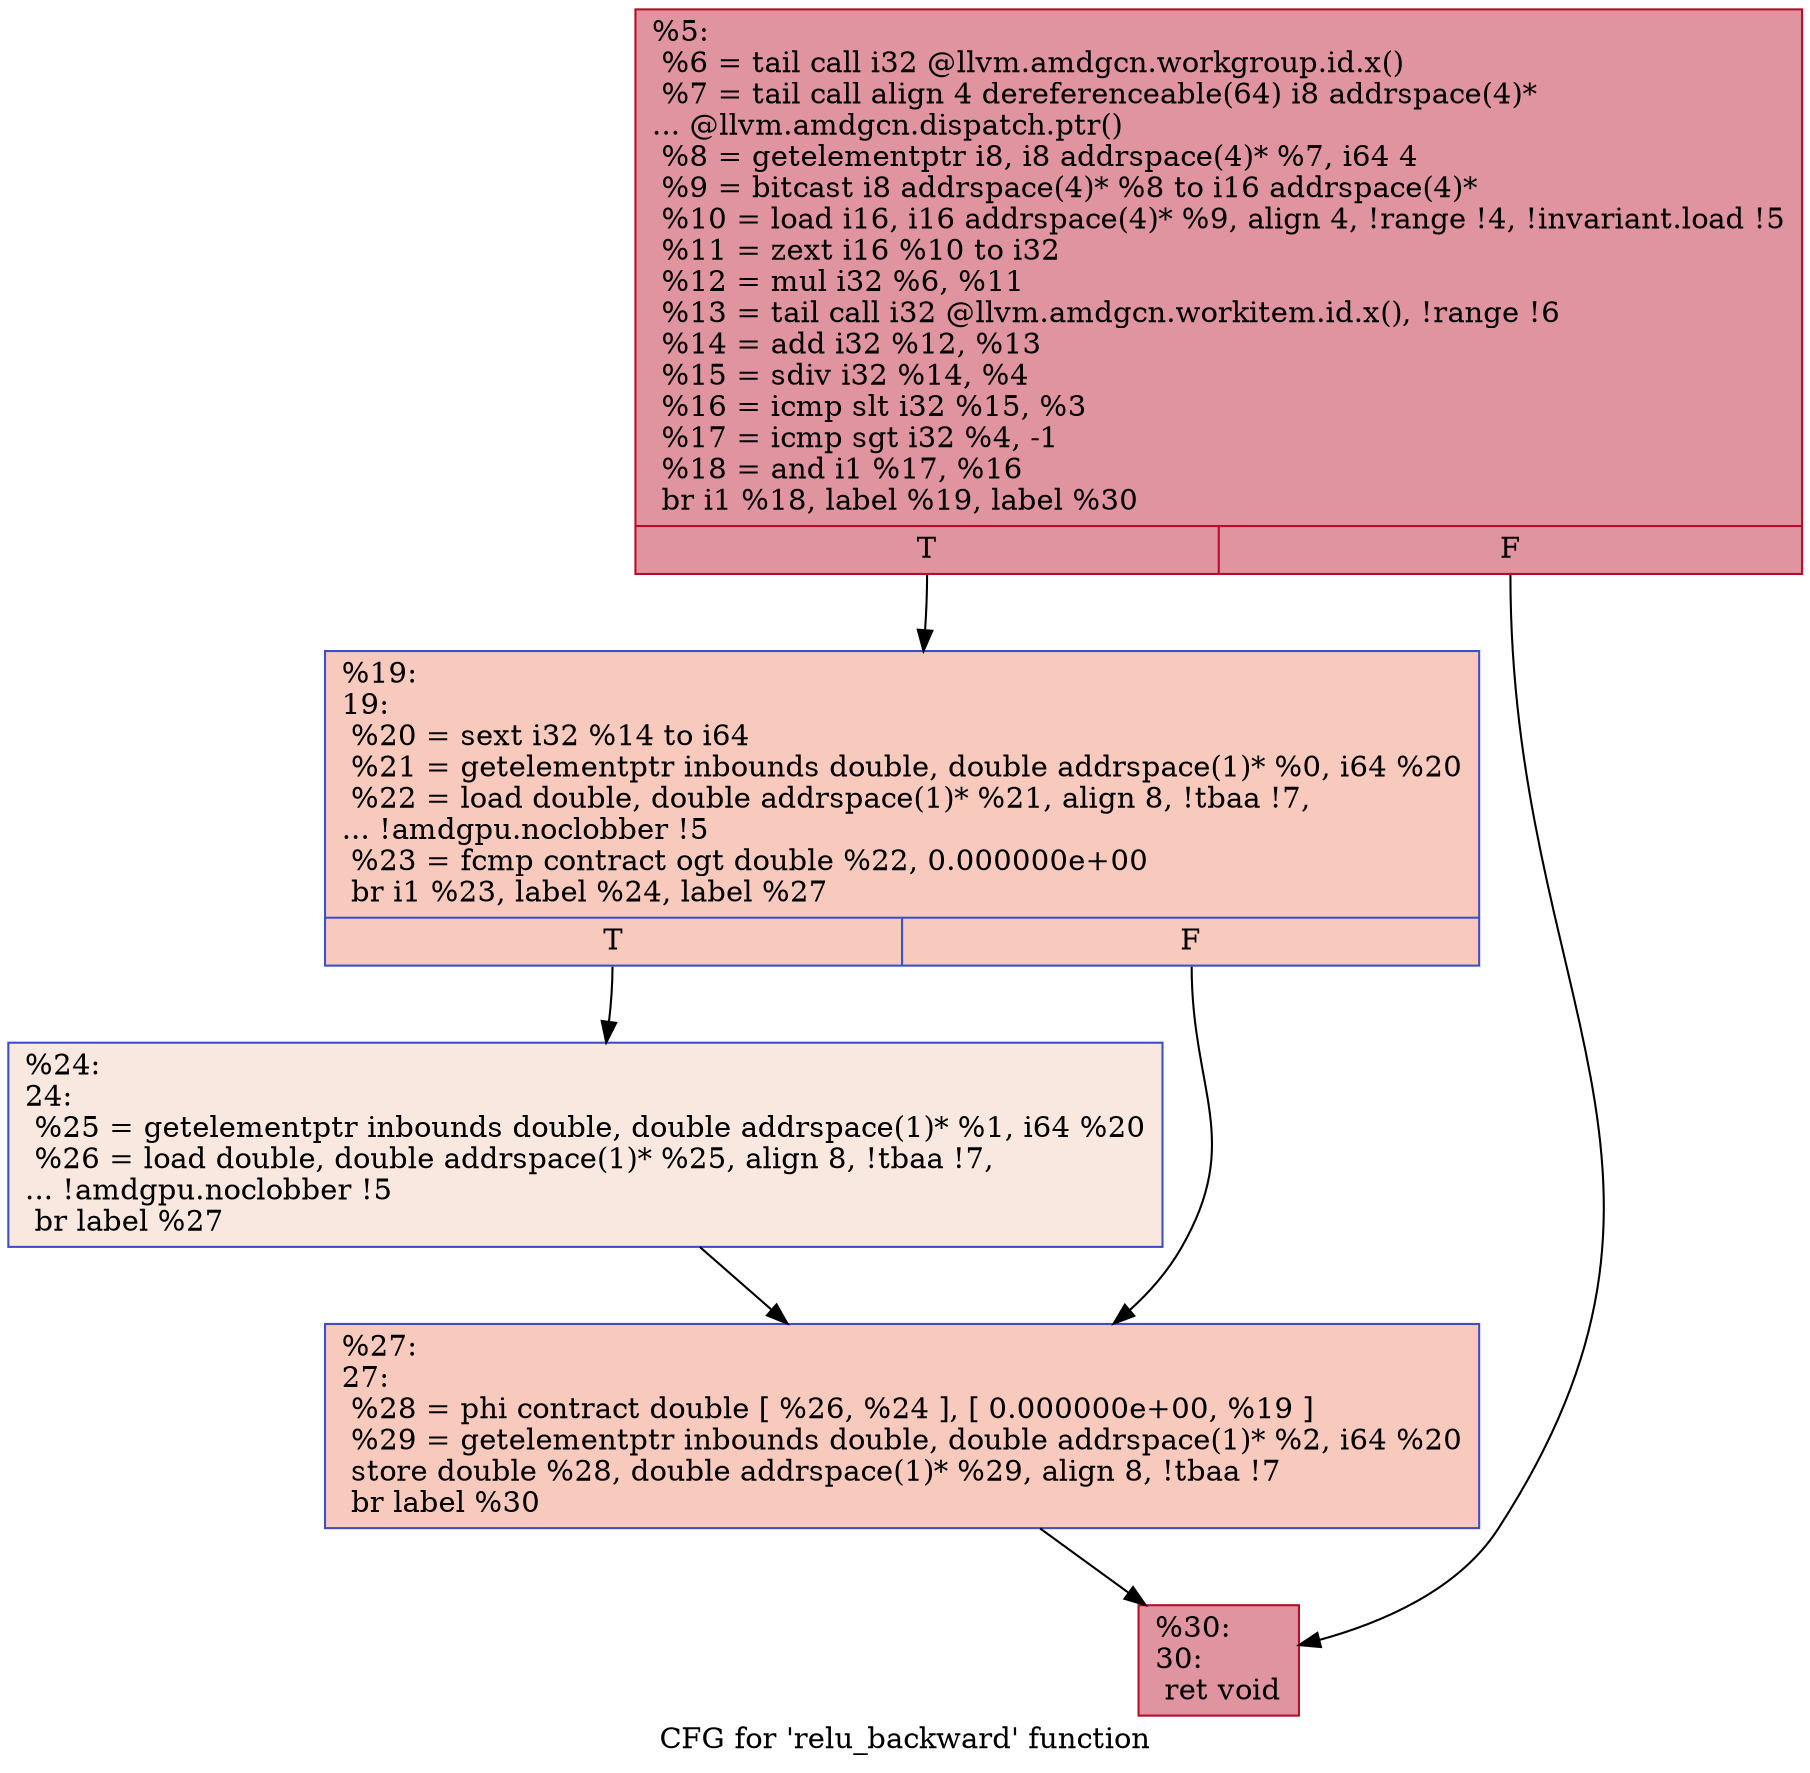 digraph "CFG for 'relu_backward' function" {
	label="CFG for 'relu_backward' function";

	Node0x49c8290 [shape=record,color="#b70d28ff", style=filled, fillcolor="#b70d2870",label="{%5:\l  %6 = tail call i32 @llvm.amdgcn.workgroup.id.x()\l  %7 = tail call align 4 dereferenceable(64) i8 addrspace(4)*\l... @llvm.amdgcn.dispatch.ptr()\l  %8 = getelementptr i8, i8 addrspace(4)* %7, i64 4\l  %9 = bitcast i8 addrspace(4)* %8 to i16 addrspace(4)*\l  %10 = load i16, i16 addrspace(4)* %9, align 4, !range !4, !invariant.load !5\l  %11 = zext i16 %10 to i32\l  %12 = mul i32 %6, %11\l  %13 = tail call i32 @llvm.amdgcn.workitem.id.x(), !range !6\l  %14 = add i32 %12, %13\l  %15 = sdiv i32 %14, %4\l  %16 = icmp slt i32 %15, %3\l  %17 = icmp sgt i32 %4, -1\l  %18 = and i1 %17, %16\l  br i1 %18, label %19, label %30\l|{<s0>T|<s1>F}}"];
	Node0x49c8290:s0 -> Node0x49ca3c0;
	Node0x49c8290:s1 -> Node0x49ca450;
	Node0x49ca3c0 [shape=record,color="#3d50c3ff", style=filled, fillcolor="#ef886b70",label="{%19:\l19:                                               \l  %20 = sext i32 %14 to i64\l  %21 = getelementptr inbounds double, double addrspace(1)* %0, i64 %20\l  %22 = load double, double addrspace(1)* %21, align 8, !tbaa !7,\l... !amdgpu.noclobber !5\l  %23 = fcmp contract ogt double %22, 0.000000e+00\l  br i1 %23, label %24, label %27\l|{<s0>T|<s1>F}}"];
	Node0x49ca3c0:s0 -> Node0x49cb9b0;
	Node0x49ca3c0:s1 -> Node0x49cba40;
	Node0x49cb9b0 [shape=record,color="#3d50c3ff", style=filled, fillcolor="#f1ccb870",label="{%24:\l24:                                               \l  %25 = getelementptr inbounds double, double addrspace(1)* %1, i64 %20\l  %26 = load double, double addrspace(1)* %25, align 8, !tbaa !7,\l... !amdgpu.noclobber !5\l  br label %27\l}"];
	Node0x49cb9b0 -> Node0x49cba40;
	Node0x49cba40 [shape=record,color="#3d50c3ff", style=filled, fillcolor="#ef886b70",label="{%27:\l27:                                               \l  %28 = phi contract double [ %26, %24 ], [ 0.000000e+00, %19 ]\l  %29 = getelementptr inbounds double, double addrspace(1)* %2, i64 %20\l  store double %28, double addrspace(1)* %29, align 8, !tbaa !7\l  br label %30\l}"];
	Node0x49cba40 -> Node0x49ca450;
	Node0x49ca450 [shape=record,color="#b70d28ff", style=filled, fillcolor="#b70d2870",label="{%30:\l30:                                               \l  ret void\l}"];
}
